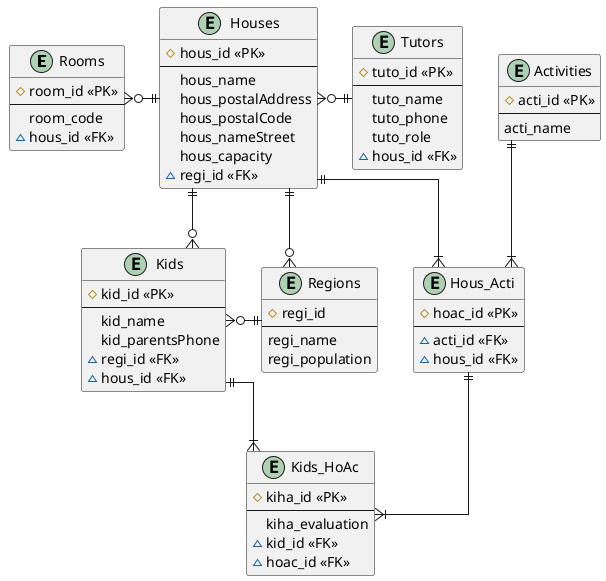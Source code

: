 @startuml Colonies
    skinparam linetype ortho

    entity "Rooms" as R{
        # room_id <<PK>>
        --
        room_code
        ~ hous_id <<FK>>
    }
    entity "Houses" as H{
        # hous_id <<PK>>
        --
        hous_name
        hous_postalAddress
        hous_postalCode
        hous_nameStreet
        hous_capacity
        ~regi_id <<FK>>
    }
    entity "Kids" as K{
        #kid_id <<PK>>
        --
        kid_name
        kid_parentsPhone
        ~regi_id <<FK>>
        ~hous_id <<FK>>
    }
    
    entity "Tutors" as T{
        # tuto_id <<PK>>
        --
        tuto_name
        tuto_phone
        tuto_role
        ~hous_id <<FK>>
    }
    
    entity "Regions" as Z{
        # regi_id
        --
        regi_name
        regi_population
    }

    entity "Activities" as A{
        # acti_id <<PK>>
        ---
        acti_name
    }
    

    entity "Hous_Acti" as HA{
        # hoac_id <<PK>>
        --
        ~ acti_id <<FK>>
        ~ hous_id <<FK>>
    }

    entity "Kids_HoAc" as KHA{
        # kiha_id <<PK>>
        --
        kiha_evaluation
        ~ kid_id <<FK>>
        ~ hoac_id <<FK>>
    }

    H ||-left-o{ R
    H ||--o{ K
    H ||--o{ Z
    H ||--|{ HA
    A ||--|{ HA
    H }o-right-|| T
    K }o-right-|| Z
    K ||--|{ KHA
    HA ||--|{ KHA


@enduml